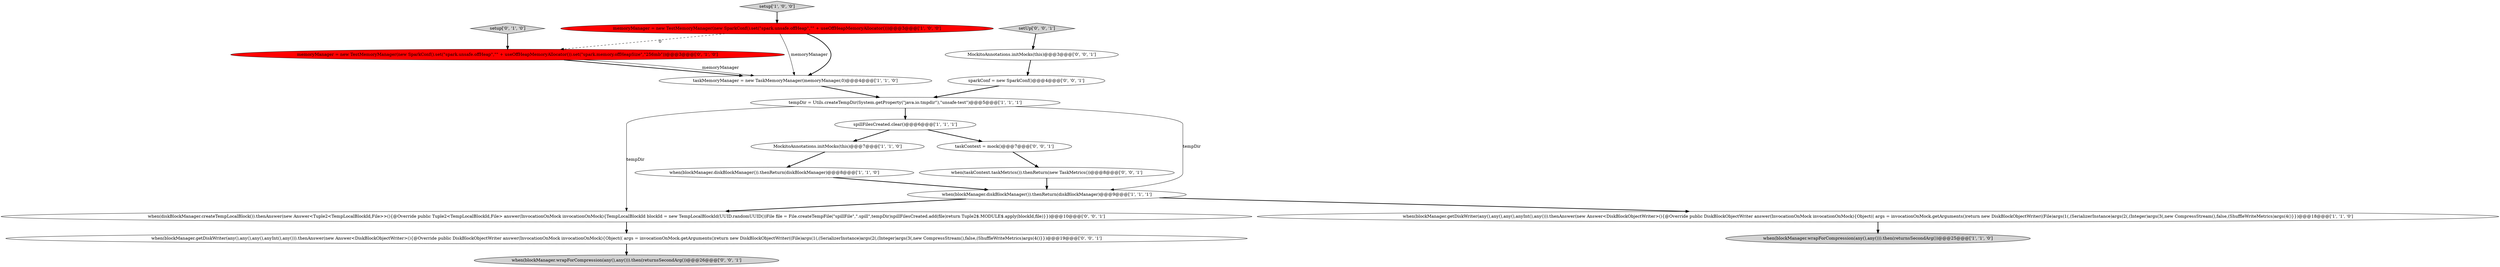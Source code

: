 digraph {
2 [style = filled, label = "when(blockManager.getDiskWriter(any(),any(),any(),anyInt(),any())).thenAnswer(new Answer<DiskBlockObjectWriter>(){@Override public DiskBlockObjectWriter answer(InvocationOnMock invocationOnMock){Object(( args = invocationOnMock.getArguments()return new DiskBlockObjectWriter((File)args(1(,(SerializerInstance)args(2(,(Integer)args(3(,new CompressStream(),false,(ShuffleWriteMetrics)args(4()}})@@@18@@@['1', '1', '0']", fillcolor = white, shape = ellipse image = "AAA0AAABBB1BBB"];
9 [style = filled, label = "MockitoAnnotations.initMocks(this)@@@7@@@['1', '1', '0']", fillcolor = white, shape = ellipse image = "AAA0AAABBB1BBB"];
14 [style = filled, label = "when(blockManager.getDiskWriter(any(),any(),any(),anyInt(),any())).thenAnswer(new Answer<DiskBlockObjectWriter>(){@Override public DiskBlockObjectWriter answer(InvocationOnMock invocationOnMock){Object(( args = invocationOnMock.getArguments()return new DiskBlockObjectWriter((File)args(1(,(SerializerInstance)args(2(,(Integer)args(3(,new CompressStream(),false,(ShuffleWriteMetrics)args(4()}})@@@19@@@['0', '0', '1']", fillcolor = white, shape = ellipse image = "AAA0AAABBB3BBB"];
17 [style = filled, label = "when(taskContext.taskMetrics()).thenReturn(new TaskMetrics())@@@8@@@['0', '0', '1']", fillcolor = white, shape = ellipse image = "AAA0AAABBB3BBB"];
8 [style = filled, label = "tempDir = Utils.createTempDir(System.getProperty(\"java.io.tmpdir\"),\"unsafe-test\")@@@5@@@['1', '1', '1']", fillcolor = white, shape = ellipse image = "AAA0AAABBB1BBB"];
16 [style = filled, label = "when(diskBlockManager.createTempLocalBlock()).thenAnswer(new Answer<Tuple2<TempLocalBlockId,File>>(){@Override public Tuple2<TempLocalBlockId,File> answer(InvocationOnMock invocationOnMock){TempLocalBlockId blockId = new TempLocalBlockId(UUID.randomUUID())File file = File.createTempFile(\"spillFile\",\".spill\",tempDir)spillFilesCreated.add(file)return Tuple2$.MODULE$.apply(blockId,file)}})@@@10@@@['0', '0', '1']", fillcolor = white, shape = ellipse image = "AAA0AAABBB3BBB"];
0 [style = filled, label = "memoryManager = new TestMemoryManager(new SparkConf().set(\"spark.unsafe.offHeap\",\"\" + useOffHeapMemoryAllocator()))@@@3@@@['1', '0', '0']", fillcolor = red, shape = ellipse image = "AAA1AAABBB1BBB"];
10 [style = filled, label = "setup['0', '1', '0']", fillcolor = lightgray, shape = diamond image = "AAA0AAABBB2BBB"];
12 [style = filled, label = "taskContext = mock()@@@7@@@['0', '0', '1']", fillcolor = white, shape = ellipse image = "AAA0AAABBB3BBB"];
18 [style = filled, label = "MockitoAnnotations.initMocks(this)@@@3@@@['0', '0', '1']", fillcolor = white, shape = ellipse image = "AAA0AAABBB3BBB"];
1 [style = filled, label = "taskMemoryManager = new TaskMemoryManager(memoryManager,0)@@@4@@@['1', '1', '0']", fillcolor = white, shape = ellipse image = "AAA0AAABBB1BBB"];
4 [style = filled, label = "when(blockManager.wrapForCompression(any(),any())).then(returnsSecondArg())@@@25@@@['1', '1', '0']", fillcolor = lightgray, shape = ellipse image = "AAA0AAABBB1BBB"];
15 [style = filled, label = "setUp['0', '0', '1']", fillcolor = lightgray, shape = diamond image = "AAA0AAABBB3BBB"];
5 [style = filled, label = "when(blockManager.diskBlockManager()).thenReturn(diskBlockManager)@@@8@@@['1', '1', '0']", fillcolor = white, shape = ellipse image = "AAA0AAABBB1BBB"];
19 [style = filled, label = "sparkConf = new SparkConf()@@@4@@@['0', '0', '1']", fillcolor = white, shape = ellipse image = "AAA0AAABBB3BBB"];
7 [style = filled, label = "setup['1', '0', '0']", fillcolor = lightgray, shape = diamond image = "AAA0AAABBB1BBB"];
3 [style = filled, label = "spillFilesCreated.clear()@@@6@@@['1', '1', '1']", fillcolor = white, shape = ellipse image = "AAA0AAABBB1BBB"];
13 [style = filled, label = "when(blockManager.wrapForCompression(any(),any())).then(returnsSecondArg())@@@26@@@['0', '0', '1']", fillcolor = lightgray, shape = ellipse image = "AAA0AAABBB3BBB"];
11 [style = filled, label = "memoryManager = new TestMemoryManager(new SparkConf().set(\"spark.unsafe.offHeap\",\"\" + useOffHeapMemoryAllocator()).set(\"spark.memory.offHeapSize\",\"256mb\"))@@@3@@@['0', '1', '0']", fillcolor = red, shape = ellipse image = "AAA1AAABBB2BBB"];
6 [style = filled, label = "when(blockManager.diskBlockManager()).thenReturn(diskBlockManager)@@@9@@@['1', '1', '1']", fillcolor = white, shape = ellipse image = "AAA0AAABBB1BBB"];
1->8 [style = bold, label=""];
17->6 [style = bold, label=""];
11->1 [style = bold, label=""];
0->1 [style = solid, label="memoryManager"];
12->17 [style = bold, label=""];
8->3 [style = bold, label=""];
18->19 [style = bold, label=""];
7->0 [style = bold, label=""];
0->11 [style = dashed, label="0"];
3->12 [style = bold, label=""];
2->4 [style = bold, label=""];
15->18 [style = bold, label=""];
19->8 [style = bold, label=""];
11->1 [style = solid, label="memoryManager"];
6->2 [style = bold, label=""];
3->9 [style = bold, label=""];
5->6 [style = bold, label=""];
6->16 [style = bold, label=""];
0->1 [style = bold, label=""];
9->5 [style = bold, label=""];
16->14 [style = bold, label=""];
14->13 [style = bold, label=""];
8->16 [style = solid, label="tempDir"];
8->6 [style = solid, label="tempDir"];
10->11 [style = bold, label=""];
}
